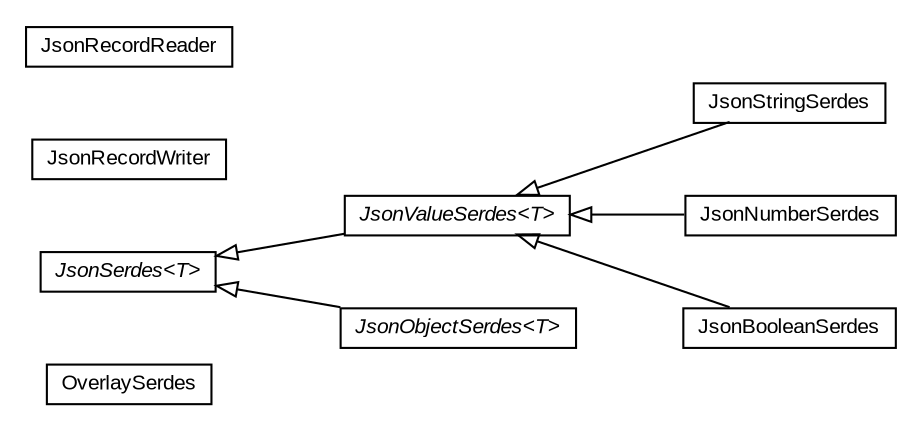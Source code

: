 #!/usr/local/bin/dot
#
# Class diagram 
# Generated by UMLGraph version R5_6-24-gf6e263 (http://www.umlgraph.org/)
#

digraph G {
	edge [fontname="arial",fontsize=10,labelfontname="arial",labelfontsize=10];
	node [fontname="arial",fontsize=10,shape=plaintext];
	nodesep=0.25;
	ranksep=0.5;
	rankdir=LR;
	// io.reinert.requestor.serialization.json.OverlaySerdes
	c943 [label=<<table title="io.reinert.requestor.serialization.json.OverlaySerdes" border="0" cellborder="1" cellspacing="0" cellpadding="2" port="p" href="./OverlaySerdes.html">
		<tr><td><table border="0" cellspacing="0" cellpadding="1">
<tr><td align="center" balign="center"> OverlaySerdes </td></tr>
		</table></td></tr>
		</table>>, URL="./OverlaySerdes.html", fontname="arial", fontcolor="black", fontsize=10.0];
	// io.reinert.requestor.serialization.json.JsonValueSerdes<T>
	c944 [label=<<table title="io.reinert.requestor.serialization.json.JsonValueSerdes" border="0" cellborder="1" cellspacing="0" cellpadding="2" port="p" href="./JsonValueSerdes.html">
		<tr><td><table border="0" cellspacing="0" cellpadding="1">
<tr><td align="center" balign="center"><font face="arial italic"> JsonValueSerdes&lt;T&gt; </font></td></tr>
		</table></td></tr>
		</table>>, URL="./JsonValueSerdes.html", fontname="arial", fontcolor="black", fontsize=10.0];
	// io.reinert.requestor.serialization.json.JsonStringSerdes
	c945 [label=<<table title="io.reinert.requestor.serialization.json.JsonStringSerdes" border="0" cellborder="1" cellspacing="0" cellpadding="2" port="p" href="./JsonStringSerdes.html">
		<tr><td><table border="0" cellspacing="0" cellpadding="1">
<tr><td align="center" balign="center"> JsonStringSerdes </td></tr>
		</table></td></tr>
		</table>>, URL="./JsonStringSerdes.html", fontname="arial", fontcolor="black", fontsize=10.0];
	// io.reinert.requestor.serialization.json.JsonSerdes<T>
	c946 [label=<<table title="io.reinert.requestor.serialization.json.JsonSerdes" border="0" cellborder="1" cellspacing="0" cellpadding="2" port="p" href="./JsonSerdes.html">
		<tr><td><table border="0" cellspacing="0" cellpadding="1">
<tr><td align="center" balign="center"><font face="arial italic"> JsonSerdes&lt;T&gt; </font></td></tr>
		</table></td></tr>
		</table>>, URL="./JsonSerdes.html", fontname="arial", fontcolor="black", fontsize=10.0];
	// io.reinert.requestor.serialization.json.JsonRecordWriter
	c947 [label=<<table title="io.reinert.requestor.serialization.json.JsonRecordWriter" border="0" cellborder="1" cellspacing="0" cellpadding="2" port="p" href="./JsonRecordWriter.html">
		<tr><td><table border="0" cellspacing="0" cellpadding="1">
<tr><td align="center" balign="center"> JsonRecordWriter </td></tr>
		</table></td></tr>
		</table>>, URL="./JsonRecordWriter.html", fontname="arial", fontcolor="black", fontsize=10.0];
	// io.reinert.requestor.serialization.json.JsonRecordReader
	c948 [label=<<table title="io.reinert.requestor.serialization.json.JsonRecordReader" border="0" cellborder="1" cellspacing="0" cellpadding="2" port="p" href="./JsonRecordReader.html">
		<tr><td><table border="0" cellspacing="0" cellpadding="1">
<tr><td align="center" balign="center"> JsonRecordReader </td></tr>
		</table></td></tr>
		</table>>, URL="./JsonRecordReader.html", fontname="arial", fontcolor="black", fontsize=10.0];
	// io.reinert.requestor.serialization.json.JsonObjectSerdes<T>
	c949 [label=<<table title="io.reinert.requestor.serialization.json.JsonObjectSerdes" border="0" cellborder="1" cellspacing="0" cellpadding="2" port="p" href="./JsonObjectSerdes.html">
		<tr><td><table border="0" cellspacing="0" cellpadding="1">
<tr><td align="center" balign="center"><font face="arial italic"> JsonObjectSerdes&lt;T&gt; </font></td></tr>
		</table></td></tr>
		</table>>, URL="./JsonObjectSerdes.html", fontname="arial", fontcolor="black", fontsize=10.0];
	// io.reinert.requestor.serialization.json.JsonNumberSerdes
	c950 [label=<<table title="io.reinert.requestor.serialization.json.JsonNumberSerdes" border="0" cellborder="1" cellspacing="0" cellpadding="2" port="p" href="./JsonNumberSerdes.html">
		<tr><td><table border="0" cellspacing="0" cellpadding="1">
<tr><td align="center" balign="center"> JsonNumberSerdes </td></tr>
		</table></td></tr>
		</table>>, URL="./JsonNumberSerdes.html", fontname="arial", fontcolor="black", fontsize=10.0];
	// io.reinert.requestor.serialization.json.JsonBooleanSerdes
	c951 [label=<<table title="io.reinert.requestor.serialization.json.JsonBooleanSerdes" border="0" cellborder="1" cellspacing="0" cellpadding="2" port="p" href="./JsonBooleanSerdes.html">
		<tr><td><table border="0" cellspacing="0" cellpadding="1">
<tr><td align="center" balign="center"> JsonBooleanSerdes </td></tr>
		</table></td></tr>
		</table>>, URL="./JsonBooleanSerdes.html", fontname="arial", fontcolor="black", fontsize=10.0];
	//io.reinert.requestor.serialization.json.JsonValueSerdes<T> extends io.reinert.requestor.serialization.json.JsonSerdes<T>
	c946:p -> c944:p [dir=back,arrowtail=empty];
	//io.reinert.requestor.serialization.json.JsonStringSerdes extends io.reinert.requestor.serialization.json.JsonValueSerdes<java.lang.String>
	c944:p -> c945:p [dir=back,arrowtail=empty];
	//io.reinert.requestor.serialization.json.JsonObjectSerdes<T> extends io.reinert.requestor.serialization.json.JsonSerdes<T>
	c946:p -> c949:p [dir=back,arrowtail=empty];
	//io.reinert.requestor.serialization.json.JsonNumberSerdes extends io.reinert.requestor.serialization.json.JsonValueSerdes<java.lang.Number>
	c944:p -> c950:p [dir=back,arrowtail=empty];
	//io.reinert.requestor.serialization.json.JsonBooleanSerdes extends io.reinert.requestor.serialization.json.JsonValueSerdes<java.lang.Boolean>
	c944:p -> c951:p [dir=back,arrowtail=empty];
}

